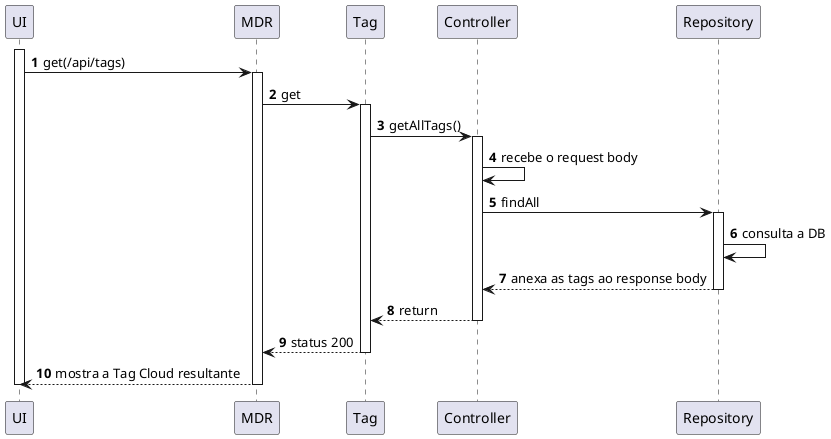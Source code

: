 @startuml
autonumber
'hide footbox

		participant "UI" as ui
		participant "MDR" as mdr
    participant "Tag" as tag
    participant "Controller" as ctrl
    participant "Repository" as repo

    activate ui
		ui->mdr:get(/api/tags)
    activate mdr

    mdr->tag: get
    activate tag
    tag->ctrl:getAllTags()
    activate ctrl
    ctrl->ctrl: recebe o request body
		ctrl->repo: findAll
    activate repo
    repo->repo: consulta a DB
    repo-->ctrl: anexa as tags ao response body
    deactivate repo
    ctrl-->tag: return
    deactivate ctrl
    tag-->mdr: status 200
    deactivate tag
    mdr-->ui: mostra a Tag Cloud resultante
    deactivate mdr
    deactivate ui
@enduml
